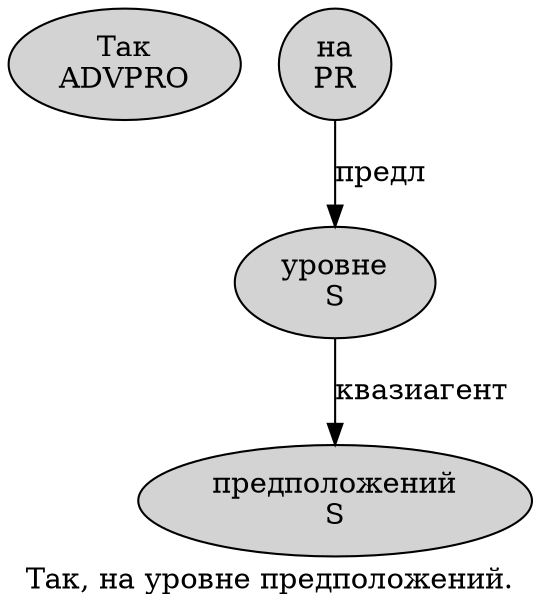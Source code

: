 digraph SENTENCE_4888 {
	graph [label="Так, на уровне предположений."]
	node [style=filled]
		0 [label="Так
ADVPRO" color="" fillcolor=lightgray penwidth=1 shape=ellipse]
		2 [label="на
PR" color="" fillcolor=lightgray penwidth=1 shape=ellipse]
		3 [label="уровне
S" color="" fillcolor=lightgray penwidth=1 shape=ellipse]
		4 [label="предположений
S" color="" fillcolor=lightgray penwidth=1 shape=ellipse]
			3 -> 4 [label="квазиагент"]
			2 -> 3 [label="предл"]
}